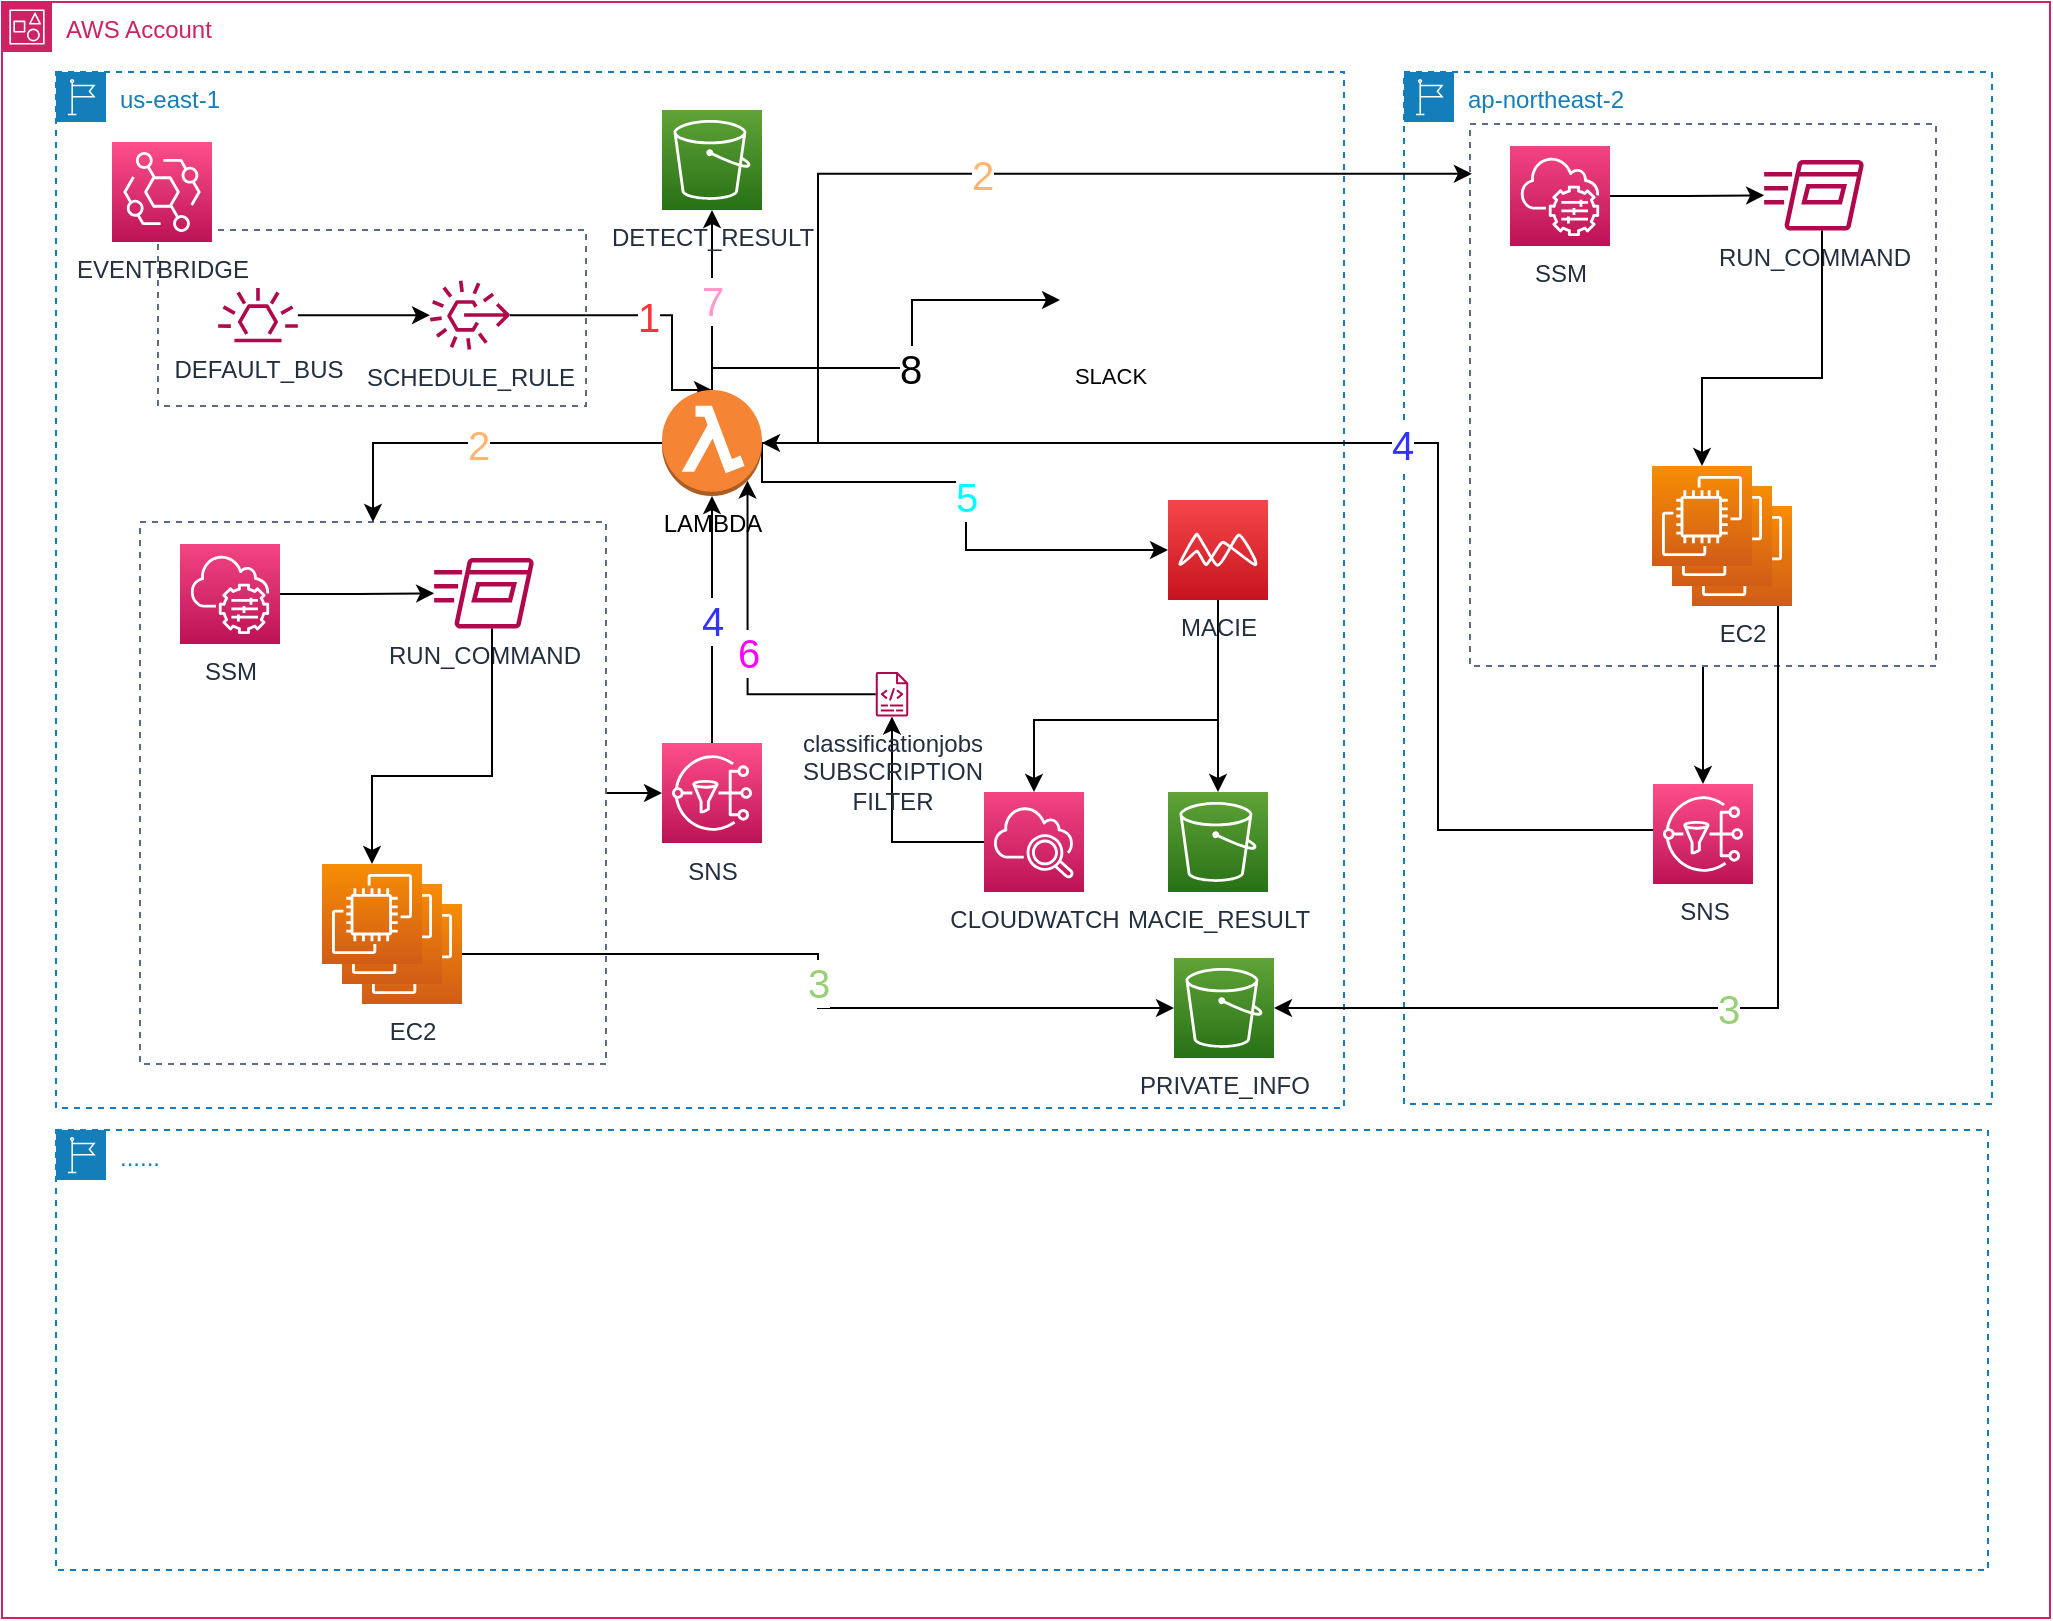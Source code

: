 <mxfile version="20.2.3" type="device"><diagram id="m2Aa--ituQTSdeHwqfcW" name="페이지-1"><mxGraphModel dx="1684" dy="1212" grid="0" gridSize="10" guides="1" tooltips="1" connect="1" arrows="1" fold="1" page="0" pageScale="1" pageWidth="827" pageHeight="1169" math="0" shadow="0"><root><mxCell id="0"/><mxCell id="1" parent="0"/><mxCell id="oMwCNqGtwk1RaRnSsdJJ-20" value="AWS Account" style="points=[[0,0],[0.25,0],[0.5,0],[0.75,0],[1,0],[1,0.25],[1,0.5],[1,0.75],[1,1],[0.75,1],[0.5,1],[0.25,1],[0,1],[0,0.75],[0,0.5],[0,0.25]];outlineConnect=0;gradientColor=none;html=1;whiteSpace=wrap;fontSize=12;fontStyle=0;container=1;pointerEvents=0;collapsible=0;recursiveResize=0;shape=mxgraph.aws4.group;grIcon=mxgraph.aws4.group_account;strokeColor=#CD2264;fillColor=none;verticalAlign=top;align=left;spacingLeft=30;fontColor=#CD2264;dashed=0;labelBackgroundColor=none;labelBorderColor=none;fillStyle=solid;" vertex="1" parent="1"><mxGeometry x="-229" y="55" width="1024" height="808" as="geometry"/></mxCell><mxCell id="oMwCNqGtwk1RaRnSsdJJ-19" value="us-east-1" style="points=[[0,0],[0.25,0],[0.5,0],[0.75,0],[1,0],[1,0.25],[1,0.5],[1,0.75],[1,1],[0.75,1],[0.5,1],[0.25,1],[0,1],[0,0.75],[0,0.5],[0,0.25]];outlineConnect=0;html=1;whiteSpace=wrap;fontSize=12;fontStyle=0;container=1;pointerEvents=0;collapsible=0;recursiveResize=0;shape=mxgraph.aws4.group;grIcon=mxgraph.aws4.group_region;verticalAlign=top;align=left;spacingLeft=30;dashed=1;strokeColor=#147EBA;labelBackgroundColor=none;fontColor=#147EBA;labelBorderColor=none;fillStyle=solid;fillColor=#FFFFFF;" vertex="1" parent="oMwCNqGtwk1RaRnSsdJJ-20"><mxGeometry x="27" y="35" width="644" height="518" as="geometry"/></mxCell><mxCell id="oMwCNqGtwk1RaRnSsdJJ-75" value="SSM" style="sketch=0;points=[[0,0,0],[0.25,0,0],[0.5,0,0],[0.75,0,0],[1,0,0],[0,1,0],[0.25,1,0],[0.5,1,0],[0.75,1,0],[1,1,0],[0,0.25,0],[0,0.5,0],[0,0.75,0],[1,0.25,0],[1,0.5,0],[1,0.75,0]];points=[[0,0,0],[0.25,0,0],[0.5,0,0],[0.75,0,0],[1,0,0],[0,1,0],[0.25,1,0],[0.5,1,0],[0.75,1,0],[1,1,0],[0,0.25,0],[0,0.5,0],[0,0.75,0],[1,0.25,0],[1,0.5,0],[1,0.75,0]];outlineConnect=0;fontColor=#232F3E;gradientColor=#F34482;gradientDirection=north;fillColor=#BC1356;strokeColor=#ffffff;dashed=0;verticalLabelPosition=bottom;verticalAlign=top;align=center;html=1;fontSize=12;fontStyle=0;aspect=fixed;shape=mxgraph.aws4.resourceIcon;resIcon=mxgraph.aws4.systems_manager;" vertex="1" parent="oMwCNqGtwk1RaRnSsdJJ-19"><mxGeometry x="62" y="236" width="50" height="50" as="geometry"/></mxCell><mxCell id="oMwCNqGtwk1RaRnSsdJJ-76" value="RUN_COMMAND" style="sketch=0;outlineConnect=0;fontColor=#232F3E;gradientColor=none;fillColor=#B0084D;strokeColor=none;dashed=0;verticalLabelPosition=bottom;verticalAlign=top;align=center;html=1;fontSize=12;fontStyle=0;aspect=fixed;pointerEvents=1;shape=mxgraph.aws4.run_command;" vertex="1" parent="oMwCNqGtwk1RaRnSsdJJ-19"><mxGeometry x="189" y="243" width="50" height="35.26" as="geometry"/></mxCell><mxCell id="oMwCNqGtwk1RaRnSsdJJ-74" style="edgeStyle=orthogonalEdgeStyle;rounded=0;orthogonalLoop=1;jettySize=auto;html=1;fontColor=#147EBA;" edge="1" parent="oMwCNqGtwk1RaRnSsdJJ-19" source="oMwCNqGtwk1RaRnSsdJJ-75" target="oMwCNqGtwk1RaRnSsdJJ-76"><mxGeometry relative="1" as="geometry"/></mxCell><mxCell id="oMwCNqGtwk1RaRnSsdJJ-85" style="edgeStyle=orthogonalEdgeStyle;rounded=0;orthogonalLoop=1;jettySize=auto;html=1;fontColor=#147EBA;" edge="1" parent="oMwCNqGtwk1RaRnSsdJJ-19" source="oMwCNqGtwk1RaRnSsdJJ-77" target="oMwCNqGtwk1RaRnSsdJJ-84"><mxGeometry relative="1" as="geometry"/></mxCell><mxCell id="oMwCNqGtwk1RaRnSsdJJ-77" value="" style="fillColor=none;strokeColor=#5A6C86;dashed=1;verticalAlign=top;fontStyle=0;fontColor=#5A6C86;labelBackgroundColor=none;labelBorderColor=none;fillStyle=solid;" vertex="1" parent="oMwCNqGtwk1RaRnSsdJJ-19"><mxGeometry x="42" y="225" width="233" height="271" as="geometry"/></mxCell><mxCell id="oMwCNqGtwk1RaRnSsdJJ-106" value="&lt;span style=&quot;font-family: Helvetica; font-size: 20px; font-style: normal; font-variant-ligatures: normal; font-variant-caps: normal; font-weight: 400; letter-spacing: normal; orphans: 2; text-align: center; text-indent: 0px; text-transform: none; widows: 2; word-spacing: 0px; -webkit-text-stroke-width: 0px; background-color: rgb(255, 255, 255); text-decoration-thickness: initial; text-decoration-style: initial; text-decoration-color: initial; float: none; display: inline !important;&quot;&gt;3&lt;/span&gt;" style="edgeStyle=orthogonalEdgeStyle;rounded=0;orthogonalLoop=1;jettySize=auto;html=1;fontColor=#97D077;" edge="1" parent="oMwCNqGtwk1RaRnSsdJJ-19" source="oMwCNqGtwk1RaRnSsdJJ-78" target="oMwCNqGtwk1RaRnSsdJJ-88"><mxGeometry relative="1" as="geometry"/></mxCell><mxCell id="oMwCNqGtwk1RaRnSsdJJ-78" value="EC2" style="sketch=0;points=[[0,0,0],[0.25,0,0],[0.5,0,0],[0.75,0,0],[1,0,0],[0,1,0],[0.25,1,0],[0.5,1,0],[0.75,1,0],[1,1,0],[0,0.25,0],[0,0.5,0],[0,0.75,0],[1,0.25,0],[1,0.5,0],[1,0.75,0]];outlineConnect=0;fontColor=#232F3E;gradientColor=#F78E04;gradientDirection=north;fillColor=#D05C17;strokeColor=#ffffff;dashed=0;verticalLabelPosition=bottom;verticalAlign=top;align=center;html=1;fontSize=12;fontStyle=0;aspect=fixed;shape=mxgraph.aws4.resourceIcon;resIcon=mxgraph.aws4.ec2;" vertex="1" parent="oMwCNqGtwk1RaRnSsdJJ-19"><mxGeometry x="153" y="416" width="50" height="50" as="geometry"/></mxCell><mxCell id="oMwCNqGtwk1RaRnSsdJJ-79" value="" style="sketch=0;points=[[0,0,0],[0.25,0,0],[0.5,0,0],[0.75,0,0],[1,0,0],[0,1,0],[0.25,1,0],[0.5,1,0],[0.75,1,0],[1,1,0],[0,0.25,0],[0,0.5,0],[0,0.75,0],[1,0.25,0],[1,0.5,0],[1,0.75,0]];outlineConnect=0;fontColor=#232F3E;gradientColor=#F78E04;gradientDirection=north;fillColor=#D05C17;strokeColor=#ffffff;dashed=0;verticalLabelPosition=bottom;verticalAlign=top;align=center;html=1;fontSize=12;fontStyle=0;aspect=fixed;shape=mxgraph.aws4.resourceIcon;resIcon=mxgraph.aws4.ec2;" vertex="1" parent="oMwCNqGtwk1RaRnSsdJJ-19"><mxGeometry x="143" y="406" width="50" height="50" as="geometry"/></mxCell><mxCell id="oMwCNqGtwk1RaRnSsdJJ-80" value="" style="sketch=0;points=[[0,0,0],[0.25,0,0],[0.5,0,0],[0.75,0,0],[1,0,0],[0,1,0],[0.25,1,0],[0.5,1,0],[0.75,1,0],[1,1,0],[0,0.25,0],[0,0.5,0],[0,0.75,0],[1,0.25,0],[1,0.5,0],[1,0.75,0]];outlineConnect=0;fontColor=#232F3E;gradientColor=#F78E04;gradientDirection=north;fillColor=#D05C17;strokeColor=#ffffff;dashed=0;verticalLabelPosition=bottom;verticalAlign=top;align=center;html=1;fontSize=12;fontStyle=0;aspect=fixed;shape=mxgraph.aws4.resourceIcon;resIcon=mxgraph.aws4.ec2;" vertex="1" parent="oMwCNqGtwk1RaRnSsdJJ-19"><mxGeometry x="133" y="396" width="50" height="50" as="geometry"/></mxCell><mxCell id="oMwCNqGtwk1RaRnSsdJJ-81" style="edgeStyle=orthogonalEdgeStyle;rounded=0;orthogonalLoop=1;jettySize=auto;html=1;entryX=0.5;entryY=0;entryDx=0;entryDy=0;entryPerimeter=0;fontColor=#147EBA;" edge="1" parent="oMwCNqGtwk1RaRnSsdJJ-19" source="oMwCNqGtwk1RaRnSsdJJ-76" target="oMwCNqGtwk1RaRnSsdJJ-80"><mxGeometry relative="1" as="geometry"><Array as="points"><mxPoint x="218" y="352"/><mxPoint x="158" y="352"/></Array></mxGeometry></mxCell><mxCell id="oMwCNqGtwk1RaRnSsdJJ-105" value="&lt;span style=&quot;font-family: Helvetica; font-size: 20px; font-style: normal; font-variant-ligatures: normal; font-variant-caps: normal; font-weight: 400; letter-spacing: normal; orphans: 2; text-align: center; text-indent: 0px; text-transform: none; widows: 2; word-spacing: 0px; -webkit-text-stroke-width: 0px; background-color: rgb(255, 255, 255); text-decoration-thickness: initial; text-decoration-style: initial; text-decoration-color: initial; float: none; display: inline !important;&quot;&gt;4&lt;/span&gt;" style="edgeStyle=orthogonalEdgeStyle;rounded=0;orthogonalLoop=1;jettySize=auto;html=1;fontColor=#3333FF;" edge="1" parent="oMwCNqGtwk1RaRnSsdJJ-19" source="oMwCNqGtwk1RaRnSsdJJ-84" target="oMwCNqGtwk1RaRnSsdJJ-28"><mxGeometry relative="1" as="geometry"/></mxCell><mxCell id="oMwCNqGtwk1RaRnSsdJJ-84" value="SNS" style="sketch=0;points=[[0,0,0],[0.25,0,0],[0.5,0,0],[0.75,0,0],[1,0,0],[0,1,0],[0.25,1,0],[0.5,1,0],[0.75,1,0],[1,1,0],[0,0.25,0],[0,0.5,0],[0,0.75,0],[1,0.25,0],[1,0.5,0],[1,0.75,0]];outlineConnect=0;fontColor=#232F3E;gradientColor=#FF4F8B;gradientDirection=north;fillColor=#BC1356;strokeColor=#ffffff;dashed=0;verticalLabelPosition=bottom;verticalAlign=top;align=center;html=1;fontSize=12;fontStyle=0;aspect=fixed;shape=mxgraph.aws4.resourceIcon;resIcon=mxgraph.aws4.sns;" vertex="1" parent="oMwCNqGtwk1RaRnSsdJJ-19"><mxGeometry x="303" y="335.5" width="50" height="50" as="geometry"/></mxCell><mxCell id="oMwCNqGtwk1RaRnSsdJJ-42" value="" style="fillColor=none;strokeColor=#5A6C86;dashed=1;verticalAlign=top;fontStyle=0;fontColor=#5A6C86;labelBackgroundColor=none;labelBorderColor=none;fillStyle=solid;" vertex="1" parent="oMwCNqGtwk1RaRnSsdJJ-19"><mxGeometry x="51" y="79" width="214" height="88" as="geometry"/></mxCell><mxCell id="oMwCNqGtwk1RaRnSsdJJ-101" value="&lt;meta charset=&quot;utf-8&quot;&gt;&lt;span style=&quot;font-family: Helvetica; font-size: 20px; font-style: normal; font-variant-ligatures: normal; font-variant-caps: normal; font-weight: 400; letter-spacing: normal; orphans: 2; text-align: center; text-indent: 0px; text-transform: none; widows: 2; word-spacing: 0px; -webkit-text-stroke-width: 0px; background-color: rgb(255, 255, 255); text-decoration-thickness: initial; text-decoration-style: initial; text-decoration-color: initial; float: none; display: inline !important;&quot;&gt;1&lt;/span&gt;" style="edgeStyle=orthogonalEdgeStyle;rounded=0;orthogonalLoop=1;jettySize=auto;html=1;entryX=0.5;entryY=0;entryDx=0;entryDy=0;entryPerimeter=0;fontColor=#FF3333;" edge="1" parent="oMwCNqGtwk1RaRnSsdJJ-19" source="oMwCNqGtwk1RaRnSsdJJ-43" target="oMwCNqGtwk1RaRnSsdJJ-28"><mxGeometry relative="1" as="geometry"><Array as="points"><mxPoint x="308" y="122"/><mxPoint x="308" y="159"/></Array></mxGeometry></mxCell><mxCell id="oMwCNqGtwk1RaRnSsdJJ-43" value="SCHEDULE_RULE" style="sketch=0;outlineConnect=0;fontColor=#232F3E;gradientColor=none;fillColor=#B0084D;strokeColor=none;dashed=0;verticalLabelPosition=bottom;verticalAlign=top;align=center;html=1;fontSize=12;fontStyle=0;aspect=fixed;pointerEvents=1;shape=mxgraph.aws4.rule_3;labelBackgroundColor=none;labelBorderColor=none;fillStyle=solid;" vertex="1" parent="oMwCNqGtwk1RaRnSsdJJ-19"><mxGeometry x="187" y="104.15" width="40" height="34.87" as="geometry"/></mxCell><mxCell id="oMwCNqGtwk1RaRnSsdJJ-44" style="edgeStyle=orthogonalEdgeStyle;rounded=0;orthogonalLoop=1;jettySize=auto;html=1;fontColor=#147EBA;" edge="1" parent="oMwCNqGtwk1RaRnSsdJJ-19" source="oMwCNqGtwk1RaRnSsdJJ-45" target="oMwCNqGtwk1RaRnSsdJJ-43"><mxGeometry relative="1" as="geometry"/></mxCell><mxCell id="oMwCNqGtwk1RaRnSsdJJ-45" value="DEFAULT_BUS" style="sketch=0;outlineConnect=0;fontColor=#232F3E;gradientColor=none;fillColor=#B0084D;strokeColor=none;dashed=0;verticalLabelPosition=bottom;verticalAlign=top;align=center;html=1;fontSize=12;fontStyle=0;aspect=fixed;pointerEvents=1;shape=mxgraph.aws4.eventbridge_default_event_bus_resource;labelBackgroundColor=none;labelBorderColor=none;fillStyle=solid;" vertex="1" parent="oMwCNqGtwk1RaRnSsdJJ-19"><mxGeometry x="81" y="108" width="40" height="27.18" as="geometry"/></mxCell><mxCell id="oMwCNqGtwk1RaRnSsdJJ-102" value="&lt;span style=&quot;font-family: Helvetica; font-size: 20px; font-style: normal; font-variant-ligatures: normal; font-variant-caps: normal; font-weight: 400; letter-spacing: normal; orphans: 2; text-align: center; text-indent: 0px; text-transform: none; widows: 2; word-spacing: 0px; -webkit-text-stroke-width: 0px; background-color: rgb(255, 255, 255); text-decoration-thickness: initial; text-decoration-style: initial; text-decoration-color: initial; float: none; display: inline !important;&quot;&gt;2&lt;/span&gt;" style="edgeStyle=orthogonalEdgeStyle;rounded=0;orthogonalLoop=1;jettySize=auto;html=1;entryX=0.5;entryY=0;entryDx=0;entryDy=0;fontColor=#FFB570;" edge="1" parent="oMwCNqGtwk1RaRnSsdJJ-19" source="oMwCNqGtwk1RaRnSsdJJ-28" target="oMwCNqGtwk1RaRnSsdJJ-77"><mxGeometry relative="1" as="geometry"/></mxCell><mxCell id="oMwCNqGtwk1RaRnSsdJJ-108" value="&lt;span style=&quot;font-family: Helvetica; font-size: 20px; font-style: normal; font-variant-ligatures: normal; font-variant-caps: normal; font-weight: 400; letter-spacing: normal; orphans: 2; text-align: center; text-indent: 0px; text-transform: none; widows: 2; word-spacing: 0px; -webkit-text-stroke-width: 0px; background-color: rgb(255, 255, 255); text-decoration-thickness: initial; text-decoration-style: initial; text-decoration-color: initial; float: none; display: inline !important;&quot;&gt;5&lt;/span&gt;" style="edgeStyle=orthogonalEdgeStyle;rounded=0;orthogonalLoop=1;jettySize=auto;html=1;entryX=0;entryY=0.5;entryDx=0;entryDy=0;entryPerimeter=0;fontColor=#00FFFF;exitX=1;exitY=0.5;exitDx=0;exitDy=0;exitPerimeter=0;" edge="1" parent="oMwCNqGtwk1RaRnSsdJJ-19" source="oMwCNqGtwk1RaRnSsdJJ-28" target="oMwCNqGtwk1RaRnSsdJJ-24"><mxGeometry relative="1" as="geometry"><Array as="points"><mxPoint x="353" y="205"/><mxPoint x="455" y="205"/><mxPoint x="455" y="239"/></Array></mxGeometry></mxCell><mxCell id="oMwCNqGtwk1RaRnSsdJJ-116" value="&lt;span style=&quot;font-family: Helvetica; font-size: 20px; font-style: normal; font-variant-ligatures: normal; font-variant-caps: normal; font-weight: 400; letter-spacing: normal; orphans: 2; text-align: center; text-indent: 0px; text-transform: none; widows: 2; word-spacing: 0px; -webkit-text-stroke-width: 0px; background-color: rgb(255, 255, 255); text-decoration-thickness: initial; text-decoration-style: initial; text-decoration-color: initial; float: none; display: inline !important;&quot;&gt;7&lt;/span&gt;" style="edgeStyle=orthogonalEdgeStyle;rounded=0;orthogonalLoop=1;jettySize=auto;html=1;fontSize=20;fontColor=#FF99CC;" edge="1" parent="oMwCNqGtwk1RaRnSsdJJ-19" source="oMwCNqGtwk1RaRnSsdJJ-28" target="oMwCNqGtwk1RaRnSsdJJ-90"><mxGeometry relative="1" as="geometry"/></mxCell><mxCell id="oMwCNqGtwk1RaRnSsdJJ-117" value="&lt;span style=&quot;color: rgb(0, 0, 0); font-family: Helvetica; font-size: 20px; font-style: normal; font-variant-ligatures: normal; font-variant-caps: normal; font-weight: 400; letter-spacing: normal; orphans: 2; text-align: center; text-indent: 0px; text-transform: none; widows: 2; word-spacing: 0px; -webkit-text-stroke-width: 0px; background-color: rgb(255, 255, 255); text-decoration-thickness: initial; text-decoration-style: initial; text-decoration-color: initial; float: none; display: inline !important;&quot;&gt;8&lt;/span&gt;" style="edgeStyle=orthogonalEdgeStyle;rounded=0;orthogonalLoop=1;jettySize=auto;html=1;entryX=0;entryY=0.5;entryDx=0;entryDy=0;fontSize=20;fontColor=#000000;" edge="1" parent="oMwCNqGtwk1RaRnSsdJJ-19" source="oMwCNqGtwk1RaRnSsdJJ-28" target="oMwCNqGtwk1RaRnSsdJJ-99"><mxGeometry relative="1" as="geometry"><Array as="points"><mxPoint x="328" y="148"/><mxPoint x="428" y="148"/><mxPoint x="428" y="114"/></Array></mxGeometry></mxCell><mxCell id="oMwCNqGtwk1RaRnSsdJJ-28" value="LAMBDA" style="outlineConnect=0;dashed=0;verticalLabelPosition=bottom;verticalAlign=top;align=center;html=1;shape=mxgraph.aws3.lambda_function;fillColor=#F58534;gradientColor=none;" vertex="1" parent="oMwCNqGtwk1RaRnSsdJJ-19"><mxGeometry x="303" y="159" width="50" height="53" as="geometry"/></mxCell><mxCell id="oMwCNqGtwk1RaRnSsdJJ-88" value="PRIVATE_INFO" style="sketch=0;points=[[0,0,0],[0.25,0,0],[0.5,0,0],[0.75,0,0],[1,0,0],[0,1,0],[0.25,1,0],[0.5,1,0],[0.75,1,0],[1,1,0],[0,0.25,0],[0,0.5,0],[0,0.75,0],[1,0.25,0],[1,0.5,0],[1,0.75,0]];outlineConnect=0;fontColor=#232F3E;gradientColor=#60A337;gradientDirection=north;fillColor=#277116;strokeColor=#ffffff;dashed=0;verticalLabelPosition=bottom;verticalAlign=top;align=center;html=1;fontSize=12;fontStyle=0;aspect=fixed;shape=mxgraph.aws4.resourceIcon;resIcon=mxgraph.aws4.s3;" vertex="1" parent="oMwCNqGtwk1RaRnSsdJJ-19"><mxGeometry x="559" y="443" width="50" height="50" as="geometry"/></mxCell><mxCell id="oMwCNqGtwk1RaRnSsdJJ-109" style="edgeStyle=orthogonalEdgeStyle;rounded=0;orthogonalLoop=1;jettySize=auto;html=1;fontColor=#147EBA;" edge="1" parent="oMwCNqGtwk1RaRnSsdJJ-19" source="oMwCNqGtwk1RaRnSsdJJ-24" target="oMwCNqGtwk1RaRnSsdJJ-89"><mxGeometry relative="1" as="geometry"/></mxCell><mxCell id="oMwCNqGtwk1RaRnSsdJJ-111" style="edgeStyle=orthogonalEdgeStyle;rounded=0;orthogonalLoop=1;jettySize=auto;html=1;entryX=0.5;entryY=0;entryDx=0;entryDy=0;entryPerimeter=0;fontColor=#147EBA;" edge="1" parent="oMwCNqGtwk1RaRnSsdJJ-19" source="oMwCNqGtwk1RaRnSsdJJ-24" target="oMwCNqGtwk1RaRnSsdJJ-22"><mxGeometry relative="1" as="geometry"><Array as="points"><mxPoint x="581" y="324"/><mxPoint x="489" y="324"/></Array></mxGeometry></mxCell><mxCell id="oMwCNqGtwk1RaRnSsdJJ-24" value="MACIE" style="sketch=0;points=[[0,0,0],[0.25,0,0],[0.5,0,0],[0.75,0,0],[1,0,0],[0,1,0],[0.25,1,0],[0.5,1,0],[0.75,1,0],[1,1,0],[0,0.25,0],[0,0.5,0],[0,0.75,0],[1,0.25,0],[1,0.5,0],[1,0.75,0]];outlineConnect=0;fontColor=#232F3E;gradientColor=#F54749;gradientDirection=north;fillColor=#C7131F;strokeColor=#ffffff;dashed=0;verticalLabelPosition=bottom;verticalAlign=top;align=center;html=1;fontSize=12;fontStyle=0;aspect=fixed;shape=mxgraph.aws4.resourceIcon;resIcon=mxgraph.aws4.macie;" vertex="1" parent="oMwCNqGtwk1RaRnSsdJJ-19"><mxGeometry x="556" y="214" width="50" height="50" as="geometry"/></mxCell><mxCell id="oMwCNqGtwk1RaRnSsdJJ-89" value="MACIE_RESULT" style="sketch=0;points=[[0,0,0],[0.25,0,0],[0.5,0,0],[0.75,0,0],[1,0,0],[0,1,0],[0.25,1,0],[0.5,1,0],[0.75,1,0],[1,1,0],[0,0.25,0],[0,0.5,0],[0,0.75,0],[1,0.25,0],[1,0.5,0],[1,0.75,0]];outlineConnect=0;fontColor=#232F3E;gradientColor=#60A337;gradientDirection=north;fillColor=#277116;strokeColor=#ffffff;dashed=0;verticalLabelPosition=bottom;verticalAlign=top;align=center;html=1;fontSize=12;fontStyle=0;aspect=fixed;shape=mxgraph.aws4.resourceIcon;resIcon=mxgraph.aws4.s3;" vertex="1" parent="oMwCNqGtwk1RaRnSsdJJ-19"><mxGeometry x="556" y="360" width="50" height="50" as="geometry"/></mxCell><mxCell id="oMwCNqGtwk1RaRnSsdJJ-112" style="edgeStyle=orthogonalEdgeStyle;rounded=0;orthogonalLoop=1;jettySize=auto;html=1;fontColor=#147EBA;" edge="1" parent="oMwCNqGtwk1RaRnSsdJJ-19" source="oMwCNqGtwk1RaRnSsdJJ-22" target="oMwCNqGtwk1RaRnSsdJJ-21"><mxGeometry relative="1" as="geometry"/></mxCell><mxCell id="oMwCNqGtwk1RaRnSsdJJ-22" value="CLOUDWATCH" style="sketch=0;points=[[0,0,0],[0.25,0,0],[0.5,0,0],[0.75,0,0],[1,0,0],[0,1,0],[0.25,1,0],[0.5,1,0],[0.75,1,0],[1,1,0],[0,0.25,0],[0,0.5,0],[0,0.75,0],[1,0.25,0],[1,0.5,0],[1,0.75,0]];points=[[0,0,0],[0.25,0,0],[0.5,0,0],[0.75,0,0],[1,0,0],[0,1,0],[0.25,1,0],[0.5,1,0],[0.75,1,0],[1,1,0],[0,0.25,0],[0,0.5,0],[0,0.75,0],[1,0.25,0],[1,0.5,0],[1,0.75,0]];outlineConnect=0;fontColor=#232F3E;gradientColor=#F34482;gradientDirection=north;fillColor=#BC1356;strokeColor=#ffffff;dashed=0;verticalLabelPosition=bottom;verticalAlign=top;align=center;html=1;fontSize=12;fontStyle=0;aspect=fixed;shape=mxgraph.aws4.resourceIcon;resIcon=mxgraph.aws4.cloudwatch_2;" vertex="1" parent="oMwCNqGtwk1RaRnSsdJJ-19"><mxGeometry x="464" y="360" width="50" height="50" as="geometry"/></mxCell><mxCell id="oMwCNqGtwk1RaRnSsdJJ-113" value="&lt;span style=&quot;font-family: Helvetica; font-size: 20px; font-style: normal; font-variant-ligatures: normal; font-variant-caps: normal; font-weight: 400; letter-spacing: normal; orphans: 2; text-align: center; text-indent: 0px; text-transform: none; widows: 2; word-spacing: 0px; -webkit-text-stroke-width: 0px; background-color: rgb(255, 255, 255); text-decoration-thickness: initial; text-decoration-style: initial; text-decoration-color: initial; float: none; display: inline !important;&quot;&gt;6&lt;/span&gt;" style="edgeStyle=orthogonalEdgeStyle;rounded=0;orthogonalLoop=1;jettySize=auto;html=1;entryX=0.855;entryY=0.855;entryDx=0;entryDy=0;entryPerimeter=0;fontColor=#FF00FF;" edge="1" parent="oMwCNqGtwk1RaRnSsdJJ-19" source="oMwCNqGtwk1RaRnSsdJJ-21" target="oMwCNqGtwk1RaRnSsdJJ-28"><mxGeometry relative="1" as="geometry"/></mxCell><mxCell id="oMwCNqGtwk1RaRnSsdJJ-21" value="classificationjobs&lt;br&gt;SUBSCRIPTION &lt;br&gt;FILTER" style="sketch=0;outlineConnect=0;fontColor=#232F3E;gradientColor=none;fillColor=#B0084D;strokeColor=none;dashed=0;verticalLabelPosition=bottom;verticalAlign=top;align=center;html=1;fontSize=12;fontStyle=0;aspect=fixed;pointerEvents=1;shape=mxgraph.aws4.logs;" vertex="1" parent="oMwCNqGtwk1RaRnSsdJJ-19"><mxGeometry x="403" y="300.0" width="30" height="22.31" as="geometry"/></mxCell><mxCell id="oMwCNqGtwk1RaRnSsdJJ-90" value="DETECT_RESULT" style="sketch=0;points=[[0,0,0],[0.25,0,0],[0.5,0,0],[0.75,0,0],[1,0,0],[0,1,0],[0.25,1,0],[0.5,1,0],[0.75,1,0],[1,1,0],[0,0.25,0],[0,0.5,0],[0,0.75,0],[1,0.25,0],[1,0.5,0],[1,0.75,0]];outlineConnect=0;fontColor=#232F3E;gradientColor=#60A337;gradientDirection=north;fillColor=#277116;strokeColor=#ffffff;dashed=0;verticalLabelPosition=bottom;verticalAlign=top;align=center;html=1;fontSize=12;fontStyle=0;aspect=fixed;shape=mxgraph.aws4.resourceIcon;resIcon=mxgraph.aws4.s3;" vertex="1" parent="oMwCNqGtwk1RaRnSsdJJ-19"><mxGeometry x="303" y="19" width="50" height="50" as="geometry"/></mxCell><mxCell id="oMwCNqGtwk1RaRnSsdJJ-99" value="&lt;font color=&quot;#000000&quot;&gt;SLACK&lt;/font&gt;" style="shape=image;html=1;verticalAlign=top;verticalLabelPosition=bottom;labelBackgroundColor=#ffffff;imageAspect=0;aspect=fixed;image=https://cdn2.iconfinder.com/data/icons/social-media-2285/512/1_Slack_colored_svg-128.png;fontSize=11;fontColor=#147EBA;strokeColor=#147EBA;" vertex="1" parent="oMwCNqGtwk1RaRnSsdJJ-19"><mxGeometry x="502.0" y="89.02" width="50" height="50" as="geometry"/></mxCell><mxCell id="oMwCNqGtwk1RaRnSsdJJ-18" value="ap-northeast-2" style="points=[[0,0],[0.25,0],[0.5,0],[0.75,0],[1,0],[1,0.25],[1,0.5],[1,0.75],[1,1],[0.75,1],[0.5,1],[0.25,1],[0,1],[0,0.75],[0,0.5],[0,0.25]];outlineConnect=0;gradientColor=none;html=1;whiteSpace=wrap;fontSize=12;fontStyle=0;container=1;pointerEvents=0;collapsible=0;recursiveResize=0;shape=mxgraph.aws4.group;grIcon=mxgraph.aws4.group_region;strokeColor=#147EBA;fillColor=none;verticalAlign=top;align=left;spacingLeft=30;fontColor=#147EBA;dashed=1;" vertex="1" parent="oMwCNqGtwk1RaRnSsdJJ-20"><mxGeometry x="701" y="35" width="294" height="516" as="geometry"/></mxCell><mxCell id="oMwCNqGtwk1RaRnSsdJJ-62" style="edgeStyle=orthogonalEdgeStyle;rounded=0;orthogonalLoop=1;jettySize=auto;html=1;fontColor=#147EBA;" edge="1" parent="oMwCNqGtwk1RaRnSsdJJ-18" source="oMwCNqGtwk1RaRnSsdJJ-35" target="oMwCNqGtwk1RaRnSsdJJ-33"><mxGeometry relative="1" as="geometry"/></mxCell><mxCell id="oMwCNqGtwk1RaRnSsdJJ-35" value="SSM" style="sketch=0;points=[[0,0,0],[0.25,0,0],[0.5,0,0],[0.75,0,0],[1,0,0],[0,1,0],[0.25,1,0],[0.5,1,0],[0.75,1,0],[1,1,0],[0,0.25,0],[0,0.5,0],[0,0.75,0],[1,0.25,0],[1,0.5,0],[1,0.75,0]];points=[[0,0,0],[0.25,0,0],[0.5,0,0],[0.75,0,0],[1,0,0],[0,1,0],[0.25,1,0],[0.5,1,0],[0.75,1,0],[1,1,0],[0,0.25,0],[0,0.5,0],[0,0.75,0],[1,0.25,0],[1,0.5,0],[1,0.75,0]];outlineConnect=0;fontColor=#232F3E;gradientColor=#F34482;gradientDirection=north;fillColor=#BC1356;strokeColor=#ffffff;dashed=0;verticalLabelPosition=bottom;verticalAlign=top;align=center;html=1;fontSize=12;fontStyle=0;aspect=fixed;shape=mxgraph.aws4.resourceIcon;resIcon=mxgraph.aws4.systems_manager;" vertex="1" parent="oMwCNqGtwk1RaRnSsdJJ-18"><mxGeometry x="53" y="37.0" width="50" height="50" as="geometry"/></mxCell><mxCell id="oMwCNqGtwk1RaRnSsdJJ-33" value="RUN_COMMAND" style="sketch=0;outlineConnect=0;fontColor=#232F3E;gradientColor=none;fillColor=#B0084D;strokeColor=none;dashed=0;verticalLabelPosition=bottom;verticalAlign=top;align=center;html=1;fontSize=12;fontStyle=0;aspect=fixed;pointerEvents=1;shape=mxgraph.aws4.run_command;" vertex="1" parent="oMwCNqGtwk1RaRnSsdJJ-18"><mxGeometry x="180" y="44.0" width="50" height="35.26" as="geometry"/></mxCell><mxCell id="oMwCNqGtwk1RaRnSsdJJ-72" style="edgeStyle=orthogonalEdgeStyle;rounded=0;orthogonalLoop=1;jettySize=auto;html=1;fontColor=#147EBA;" edge="1" parent="oMwCNqGtwk1RaRnSsdJJ-18" source="oMwCNqGtwk1RaRnSsdJJ-70" target="oMwCNqGtwk1RaRnSsdJJ-71"><mxGeometry relative="1" as="geometry"/></mxCell><mxCell id="oMwCNqGtwk1RaRnSsdJJ-70" value="" style="fillColor=none;strokeColor=#5A6C86;dashed=1;verticalAlign=top;fontStyle=0;fontColor=#5A6C86;labelBackgroundColor=none;labelBorderColor=none;fillStyle=solid;" vertex="1" parent="oMwCNqGtwk1RaRnSsdJJ-18"><mxGeometry x="33" y="26" width="233" height="271" as="geometry"/></mxCell><mxCell id="oMwCNqGtwk1RaRnSsdJJ-71" value="SNS" style="sketch=0;points=[[0,0,0],[0.25,0,0],[0.5,0,0],[0.75,0,0],[1,0,0],[0,1,0],[0.25,1,0],[0.5,1,0],[0.75,1,0],[1,1,0],[0,0.25,0],[0,0.5,0],[0,0.75,0],[1,0.25,0],[1,0.5,0],[1,0.75,0]];outlineConnect=0;fontColor=#232F3E;gradientColor=#FF4F8B;gradientDirection=north;fillColor=#BC1356;strokeColor=#ffffff;dashed=0;verticalLabelPosition=bottom;verticalAlign=top;align=center;html=1;fontSize=12;fontStyle=0;aspect=fixed;shape=mxgraph.aws4.resourceIcon;resIcon=mxgraph.aws4.sns;" vertex="1" parent="oMwCNqGtwk1RaRnSsdJJ-18"><mxGeometry x="124.5" y="356" width="50" height="50" as="geometry"/></mxCell><mxCell id="oMwCNqGtwk1RaRnSsdJJ-103" value="&lt;span style=&quot;font-family: Helvetica; font-size: 20px; font-style: normal; font-variant-ligatures: normal; font-variant-caps: normal; font-weight: 400; letter-spacing: normal; orphans: 2; text-align: center; text-indent: 0px; text-transform: none; widows: 2; word-spacing: 0px; -webkit-text-stroke-width: 0px; background-color: rgb(255, 255, 255); text-decoration-thickness: initial; text-decoration-style: initial; text-decoration-color: initial; float: none; display: inline !important;&quot;&gt;2&lt;/span&gt;" style="edgeStyle=orthogonalEdgeStyle;rounded=0;orthogonalLoop=1;jettySize=auto;html=1;entryX=0.004;entryY=0.092;entryDx=0;entryDy=0;entryPerimeter=0;fontColor=#FFB570;" edge="1" parent="oMwCNqGtwk1RaRnSsdJJ-20" source="oMwCNqGtwk1RaRnSsdJJ-28" target="oMwCNqGtwk1RaRnSsdJJ-70"><mxGeometry relative="1" as="geometry"><Array as="points"><mxPoint x="408" y="221"/><mxPoint x="408" y="86"/></Array></mxGeometry></mxCell><mxCell id="oMwCNqGtwk1RaRnSsdJJ-104" value="&lt;span style=&quot;font-family: Helvetica; font-size: 20px; font-style: normal; font-variant-ligatures: normal; font-variant-caps: normal; font-weight: 400; letter-spacing: normal; orphans: 2; text-align: center; text-indent: 0px; text-transform: none; widows: 2; word-spacing: 0px; -webkit-text-stroke-width: 0px; background-color: rgb(255, 255, 255); text-decoration-thickness: initial; text-decoration-style: initial; text-decoration-color: initial; float: none; display: inline !important;&quot;&gt;4&lt;/span&gt;" style="edgeStyle=orthogonalEdgeStyle;rounded=0;orthogonalLoop=1;jettySize=auto;html=1;entryX=1;entryY=0.5;entryDx=0;entryDy=0;entryPerimeter=0;fontColor=#3333FF;" edge="1" parent="oMwCNqGtwk1RaRnSsdJJ-20" source="oMwCNqGtwk1RaRnSsdJJ-71" target="oMwCNqGtwk1RaRnSsdJJ-28"><mxGeometry relative="1" as="geometry"><Array as="points"><mxPoint x="718" y="414"/><mxPoint x="718" y="221"/></Array></mxGeometry></mxCell><mxCell id="oMwCNqGtwk1RaRnSsdJJ-120" value="......" style="points=[[0,0],[0.25,0],[0.5,0],[0.75,0],[1,0],[1,0.25],[1,0.5],[1,0.75],[1,1],[0.75,1],[0.5,1],[0.25,1],[0,1],[0,0.75],[0,0.5],[0,0.25]];outlineConnect=0;gradientColor=none;html=1;whiteSpace=wrap;fontSize=12;fontStyle=0;container=1;pointerEvents=0;collapsible=0;recursiveResize=0;shape=mxgraph.aws4.group;grIcon=mxgraph.aws4.group_region;strokeColor=#147EBA;fillColor=none;verticalAlign=top;align=left;spacingLeft=30;fontColor=#147EBA;dashed=1;labelBackgroundColor=none;labelBorderColor=none;fillStyle=solid;" vertex="1" parent="oMwCNqGtwk1RaRnSsdJJ-20"><mxGeometry x="27" y="564" width="966" height="220" as="geometry"/></mxCell><mxCell id="oMwCNqGtwk1RaRnSsdJJ-110" value="&lt;span style=&quot;font-family: Helvetica; font-size: 20px; font-style: normal; font-variant-ligatures: normal; font-variant-caps: normal; font-weight: 400; letter-spacing: normal; orphans: 2; text-align: center; text-indent: 0px; text-transform: none; widows: 2; word-spacing: 0px; -webkit-text-stroke-width: 0px; background-color: rgb(255, 255, 255); text-decoration-thickness: initial; text-decoration-style: initial; text-decoration-color: initial; float: none; display: inline !important;&quot;&gt;3&lt;/span&gt;" style="edgeStyle=orthogonalEdgeStyle;rounded=0;orthogonalLoop=1;jettySize=auto;html=1;entryX=1;entryY=0.5;entryDx=0;entryDy=0;entryPerimeter=0;fontColor=#97D077;" edge="1" parent="1" source="oMwCNqGtwk1RaRnSsdJJ-65" target="oMwCNqGtwk1RaRnSsdJJ-88"><mxGeometry relative="1" as="geometry"><Array as="points"><mxPoint x="659" y="558"/></Array></mxGeometry></mxCell><mxCell id="oMwCNqGtwk1RaRnSsdJJ-65" value="EC2" style="sketch=0;points=[[0,0,0],[0.25,0,0],[0.5,0,0],[0.75,0,0],[1,0,0],[0,1,0],[0.25,1,0],[0.5,1,0],[0.75,1,0],[1,1,0],[0,0.25,0],[0,0.5,0],[0,0.75,0],[1,0.25,0],[1,0.5,0],[1,0.75,0]];outlineConnect=0;fontColor=#232F3E;gradientColor=#F78E04;gradientDirection=north;fillColor=#D05C17;strokeColor=#ffffff;dashed=0;verticalLabelPosition=bottom;verticalAlign=top;align=center;html=1;fontSize=12;fontStyle=0;aspect=fixed;shape=mxgraph.aws4.resourceIcon;resIcon=mxgraph.aws4.ec2;" vertex="1" parent="1"><mxGeometry x="616" y="307" width="50" height="50" as="geometry"/></mxCell><mxCell id="oMwCNqGtwk1RaRnSsdJJ-66" value="" style="sketch=0;points=[[0,0,0],[0.25,0,0],[0.5,0,0],[0.75,0,0],[1,0,0],[0,1,0],[0.25,1,0],[0.5,1,0],[0.75,1,0],[1,1,0],[0,0.25,0],[0,0.5,0],[0,0.75,0],[1,0.25,0],[1,0.5,0],[1,0.75,0]];outlineConnect=0;fontColor=#232F3E;gradientColor=#F78E04;gradientDirection=north;fillColor=#D05C17;strokeColor=#ffffff;dashed=0;verticalLabelPosition=bottom;verticalAlign=top;align=center;html=1;fontSize=12;fontStyle=0;aspect=fixed;shape=mxgraph.aws4.resourceIcon;resIcon=mxgraph.aws4.ec2;" vertex="1" parent="1"><mxGeometry x="606" y="297" width="50" height="50" as="geometry"/></mxCell><mxCell id="oMwCNqGtwk1RaRnSsdJJ-67" value="" style="sketch=0;points=[[0,0,0],[0.25,0,0],[0.5,0,0],[0.75,0,0],[1,0,0],[0,1,0],[0.25,1,0],[0.5,1,0],[0.75,1,0],[1,1,0],[0,0.25,0],[0,0.5,0],[0,0.75,0],[1,0.25,0],[1,0.5,0],[1,0.75,0]];outlineConnect=0;fontColor=#232F3E;gradientColor=#F78E04;gradientDirection=north;fillColor=#D05C17;strokeColor=#ffffff;dashed=0;verticalLabelPosition=bottom;verticalAlign=top;align=center;html=1;fontSize=12;fontStyle=0;aspect=fixed;shape=mxgraph.aws4.resourceIcon;resIcon=mxgraph.aws4.ec2;" vertex="1" parent="1"><mxGeometry x="596" y="287" width="50" height="50" as="geometry"/></mxCell><mxCell id="oMwCNqGtwk1RaRnSsdJJ-69" style="edgeStyle=orthogonalEdgeStyle;rounded=0;orthogonalLoop=1;jettySize=auto;html=1;entryX=0.5;entryY=0;entryDx=0;entryDy=0;entryPerimeter=0;fontColor=#147EBA;" edge="1" parent="1" source="oMwCNqGtwk1RaRnSsdJJ-33" target="oMwCNqGtwk1RaRnSsdJJ-67"><mxGeometry relative="1" as="geometry"><Array as="points"><mxPoint x="681" y="243"/><mxPoint x="621" y="243"/></Array></mxGeometry></mxCell><mxCell id="oMwCNqGtwk1RaRnSsdJJ-100" value="EVENTBRIDGE" style="sketch=0;points=[[0,0,0],[0.25,0,0],[0.5,0,0],[0.75,0,0],[1,0,0],[0,1,0],[0.25,1,0],[0.5,1,0],[0.75,1,0],[1,1,0],[0,0.25,0],[0,0.5,0],[0,0.75,0],[1,0.25,0],[1,0.5,0],[1,0.75,0]];outlineConnect=0;fontColor=#232F3E;gradientColor=#FF4F8B;gradientDirection=north;fillColor=#BC1356;strokeColor=#ffffff;dashed=0;verticalLabelPosition=bottom;verticalAlign=top;align=center;html=1;fontSize=12;fontStyle=0;aspect=fixed;shape=mxgraph.aws4.resourceIcon;resIcon=mxgraph.aws4.eventbridge;" vertex="1" parent="1"><mxGeometry x="-174" y="125" width="50" height="50" as="geometry"/></mxCell></root></mxGraphModel></diagram></mxfile>